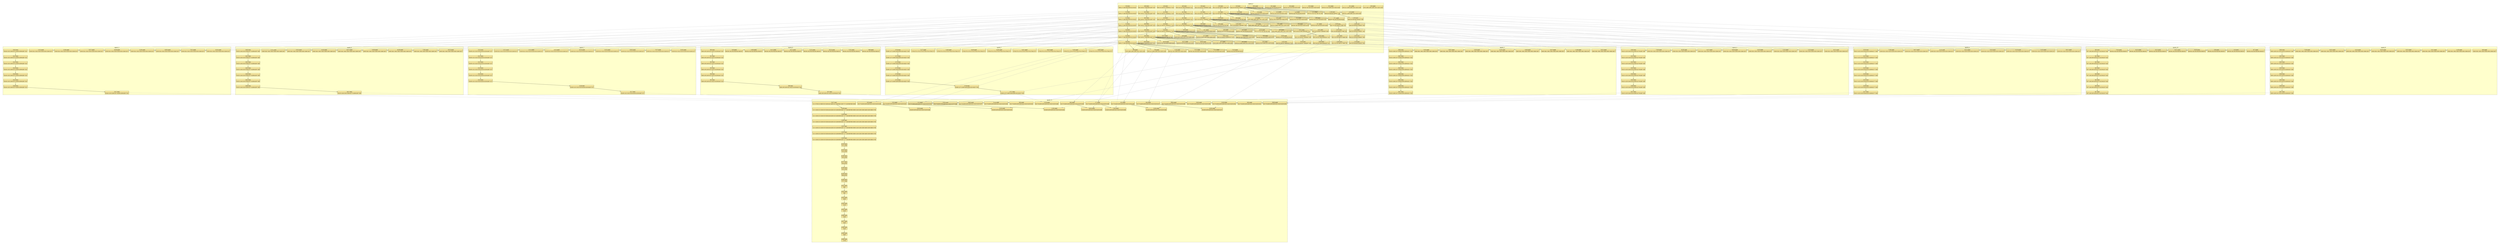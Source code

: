 digraph{node[shape=none margin=0 style=filled colorscheme=ylorrd9 fillcolor=2];compound=true;splines=line;subgraph clusterdummy0_0{style=invis;subgraph clusterdummy0_1{style=invis;subgraph clusterdummy0_2{style=invis;subgraph cluster0{style=dashed;colorscheme=ylorrd9;bgcolor=1;edge[arrowhead=empty];label=epoch_0;0[label=<<table border="0" cellborder="0" cellspacing="0"><tr><td>0:0 send</td></tr><hr/><tr><td> 1:0 1:18 1:19 1:20 1:21 1:22 1:23 </td></tr></table>>];1[label=<<table border="0" cellborder="0" cellspacing="0"><tr><td>0:1 send</td></tr><hr/><tr><td> 2:0 2:1 2:19 2:20 2:21 2:22 2:23 </td></tr></table>>];2[label=<<table border="0" cellborder="0" cellspacing="0"><tr><td>0:2 send</td></tr><hr/><tr><td> 3:0 3:1 3:2 3:20 3:21 3:22 3:23 </td></tr></table>>];3[label=<<table border="0" cellborder="0" cellspacing="0"><tr><td>0:3 send</td></tr><hr/><tr><td> 4:0 4:1 4:2 4:3 4:21 4:22 4:23 </td></tr></table>>];4[label=<<table border="0" cellborder="0" cellspacing="0"><tr><td>0:4 send</td></tr><hr/><tr><td> 5:0 5:1 5:2 5:3 5:4 5:22 5:23 </td></tr></table>>];5[label=<<table border="0" cellborder="0" cellspacing="0"><tr><td>0:5 send</td></tr><hr/><tr><td> 6:0 6:1 6:2 6:3 6:4 6:5 6:23 </td></tr></table>>];6[label=<<table border="0" cellborder="0" cellspacing="0"><tr><td>0:6 send</td></tr><hr/><tr><td> 7:0 7:1 7:2 7:3 7:4 7:5 7:6 </td></tr></table>>];41[label=<<table border="0" cellborder="0" cellspacing="0"><tr><td>1:0 recv</td></tr><hr/><tr><td> 0:0 2:3 3:4 4:5 5:6 6:7 7:8 </td></tr></table>>];43[label=<<table border="0" cellborder="0" cellspacing="0"><tr><td>1:2 send</td></tr><hr/><tr><td> 2:0 2:1 2:19 2:20 2:21 2:22 2:23 </td></tr></table>>];41->43;44[label=<<table border="0" cellborder="0" cellspacing="0"><tr><td>1:3 send</td></tr><hr/><tr><td> 3:0 3:1 3:2 3:20 3:21 3:22 3:23 </td></tr></table>>];41->44;45[label=<<table border="0" cellborder="0" cellspacing="0"><tr><td>1:4 send</td></tr><hr/><tr><td> 4:0 4:1 4:2 4:3 4:21 4:22 4:23 </td></tr></table>>];41->45;46[label=<<table border="0" cellborder="0" cellspacing="0"><tr><td>1:5 send</td></tr><hr/><tr><td> 5:0 5:1 5:2 5:3 5:4 5:22 5:23 </td></tr></table>>];41->46;47[label=<<table border="0" cellborder="0" cellspacing="0"><tr><td>1:6 send</td></tr><hr/><tr><td> 6:0 6:1 6:2 6:3 6:4 6:5 6:23 </td></tr></table>>];41->47;48[label=<<table border="0" cellborder="0" cellspacing="0"><tr><td>1:7 send</td></tr><hr/><tr><td> 7:0 7:1 7:2 7:3 7:4 7:5 7:6 </td></tr></table>>];41->48;59[label=<<table border="0" cellborder="0" cellspacing="0"><tr><td>1:18 recv</td></tr><hr/><tr><td> 0:0 2:3 3:4 4:5 5:6 6:7 7:8 </td></tr></table>>];41->59;60[label=<<table border="0" cellborder="0" cellspacing="0"><tr><td>1:19 recv</td></tr><hr/><tr><td> 0:0 2:3 3:4 4:5 5:6 6:7 7:8 </td></tr></table>>];59->60;61[label=<<table border="0" cellborder="0" cellspacing="0"><tr><td>1:20 recv</td></tr><hr/><tr><td> 0:0 2:3 3:4 4:5 5:6 6:7 7:8 </td></tr></table>>];60->61;62[label=<<table border="0" cellborder="0" cellspacing="0"><tr><td>1:21 recv</td></tr><hr/><tr><td> 0:0 2:3 3:4 4:5 5:6 6:7 7:8 </td></tr></table>>];61->62;63[label=<<table border="0" cellborder="0" cellspacing="0"><tr><td>1:22 recv</td></tr><hr/><tr><td> 0:0 2:3 3:4 4:5 5:6 6:7 7:8 </td></tr></table>>];62->63;64[label=<<table border="0" cellborder="0" cellspacing="0"><tr><td>1:23 recv</td></tr><hr/><tr><td> 0:0 2:3 3:4 4:5 5:6 6:7 7:8 </td></tr></table>>];63->64;66[label=<<table border="0" cellborder="0" cellspacing="0"><tr><td>2:0 recv</td></tr><hr/><tr><td> 0:1 1:2 3:5 4:6 5:7 6:8 7:9 </td></tr></table>>];67[label=<<table border="0" cellborder="0" cellspacing="0"><tr><td>2:1 recv</td></tr><hr/><tr><td> 0:1 1:2 3:5 4:6 5:7 6:8 7:9 </td></tr></table>>];66->67;69[label=<<table border="0" cellborder="0" cellspacing="0"><tr><td>2:3 send</td></tr><hr/><tr><td> 1:0 1:18 1:19 1:20 1:21 1:22 1:23 </td></tr></table>>];67->69;70[label=<<table border="0" cellborder="0" cellspacing="0"><tr><td>2:4 send</td></tr><hr/><tr><td> 3:0 3:1 3:2 3:20 3:21 3:22 3:23 </td></tr></table>>];67->70;71[label=<<table border="0" cellborder="0" cellspacing="0"><tr><td>2:5 send</td></tr><hr/><tr><td> 4:0 4:1 4:2 4:3 4:21 4:22 4:23 </td></tr></table>>];67->71;72[label=<<table border="0" cellborder="0" cellspacing="0"><tr><td>2:6 send</td></tr><hr/><tr><td> 5:0 5:1 5:2 5:3 5:4 5:22 5:23 </td></tr></table>>];67->72;73[label=<<table border="0" cellborder="0" cellspacing="0"><tr><td>2:7 send</td></tr><hr/><tr><td> 6:0 6:1 6:2 6:3 6:4 6:5 6:23 </td></tr></table>>];67->73;74[label=<<table border="0" cellborder="0" cellspacing="0"><tr><td>2:8 send</td></tr><hr/><tr><td> 7:0 7:1 7:2 7:3 7:4 7:5 7:6 </td></tr></table>>];67->74;85[label=<<table border="0" cellborder="0" cellspacing="0"><tr><td>2:19 recv</td></tr><hr/><tr><td> 0:1 1:2 3:5 4:6 5:7 6:8 7:9 </td></tr></table>>];67->85;86[label=<<table border="0" cellborder="0" cellspacing="0"><tr><td>2:20 recv</td></tr><hr/><tr><td> 0:1 1:2 3:5 4:6 5:7 6:8 7:9 </td></tr></table>>];85->86;87[label=<<table border="0" cellborder="0" cellspacing="0"><tr><td>2:21 recv</td></tr><hr/><tr><td> 0:1 1:2 3:5 4:6 5:7 6:8 7:9 </td></tr></table>>];86->87;88[label=<<table border="0" cellborder="0" cellspacing="0"><tr><td>2:22 recv</td></tr><hr/><tr><td> 0:1 1:2 3:5 4:6 5:7 6:8 7:9 </td></tr></table>>];87->88;89[label=<<table border="0" cellborder="0" cellspacing="0"><tr><td>2:23 recv</td></tr><hr/><tr><td> 0:1 1:2 3:5 4:6 5:7 6:8 7:9 </td></tr></table>>];88->89;91[label=<<table border="0" cellborder="0" cellspacing="0"><tr><td>3:0 recv</td></tr><hr/><tr><td> 0:2 1:3 2:4 4:7 5:8 6:9 7:10 </td></tr></table>>];92[label=<<table border="0" cellborder="0" cellspacing="0"><tr><td>3:1 recv</td></tr><hr/><tr><td> 0:2 1:3 2:4 4:7 5:8 6:9 7:10 </td></tr></table>>];91->92;93[label=<<table border="0" cellborder="0" cellspacing="0"><tr><td>3:2 recv</td></tr><hr/><tr><td> 0:2 1:3 2:4 4:7 5:8 6:9 7:10 </td></tr></table>>];92->93;95[label=<<table border="0" cellborder="0" cellspacing="0"><tr><td>3:4 send</td></tr><hr/><tr><td> 1:0 1:18 1:19 1:20 1:21 1:22 1:23 </td></tr></table>>];93->95;96[label=<<table border="0" cellborder="0" cellspacing="0"><tr><td>3:5 send</td></tr><hr/><tr><td> 2:0 2:1 2:19 2:20 2:21 2:22 2:23 </td></tr></table>>];93->96;97[label=<<table border="0" cellborder="0" cellspacing="0"><tr><td>3:6 send</td></tr><hr/><tr><td> 4:0 4:1 4:2 4:3 4:21 4:22 4:23 </td></tr></table>>];93->97;98[label=<<table border="0" cellborder="0" cellspacing="0"><tr><td>3:7 send</td></tr><hr/><tr><td> 5:0 5:1 5:2 5:3 5:4 5:22 5:23 </td></tr></table>>];93->98;99[label=<<table border="0" cellborder="0" cellspacing="0"><tr><td>3:8 send</td></tr><hr/><tr><td> 6:0 6:1 6:2 6:3 6:4 6:5 6:23 </td></tr></table>>];93->99;100[label=<<table border="0" cellborder="0" cellspacing="0"><tr><td>3:9 send</td></tr><hr/><tr><td> 7:0 7:1 7:2 7:3 7:4 7:5 7:6 </td></tr></table>>];93->100;111[label=<<table border="0" cellborder="0" cellspacing="0"><tr><td>3:20 recv</td></tr><hr/><tr><td> 0:2 1:3 2:4 4:7 5:8 6:9 7:10 </td></tr></table>>];93->111;112[label=<<table border="0" cellborder="0" cellspacing="0"><tr><td>3:21 recv</td></tr><hr/><tr><td> 0:2 1:3 2:4 4:7 5:8 6:9 7:10 </td></tr></table>>];111->112;113[label=<<table border="0" cellborder="0" cellspacing="0"><tr><td>3:22 recv</td></tr><hr/><tr><td> 0:2 1:3 2:4 4:7 5:8 6:9 7:10 </td></tr></table>>];112->113;114[label=<<table border="0" cellborder="0" cellspacing="0"><tr><td>3:23 recv</td></tr><hr/><tr><td> 0:2 1:3 2:4 4:7 5:8 6:9 7:10 </td></tr></table>>];113->114;116[label=<<table border="0" cellborder="0" cellspacing="0"><tr><td>4:0 recv</td></tr><hr/><tr><td> 0:3 1:4 2:5 3:6 5:9 6:10 7:11 </td></tr></table>>];117[label=<<table border="0" cellborder="0" cellspacing="0"><tr><td>4:1 recv</td></tr><hr/><tr><td> 0:3 1:4 2:5 3:6 5:9 6:10 7:11 </td></tr></table>>];116->117;118[label=<<table border="0" cellborder="0" cellspacing="0"><tr><td>4:2 recv</td></tr><hr/><tr><td> 0:3 1:4 2:5 3:6 5:9 6:10 7:11 </td></tr></table>>];117->118;119[label=<<table border="0" cellborder="0" cellspacing="0"><tr><td>4:3 recv</td></tr><hr/><tr><td> 0:3 1:4 2:5 3:6 5:9 6:10 7:11 </td></tr></table>>];118->119;121[label=<<table border="0" cellborder="0" cellspacing="0"><tr><td>4:5 send</td></tr><hr/><tr><td> 1:0 1:18 1:19 1:20 1:21 1:22 1:23 </td></tr></table>>];119->121;122[label=<<table border="0" cellborder="0" cellspacing="0"><tr><td>4:6 send</td></tr><hr/><tr><td> 2:0 2:1 2:19 2:20 2:21 2:22 2:23 </td></tr></table>>];119->122;123[label=<<table border="0" cellborder="0" cellspacing="0"><tr><td>4:7 send</td></tr><hr/><tr><td> 3:0 3:1 3:2 3:20 3:21 3:22 3:23 </td></tr></table>>];119->123;124[label=<<table border="0" cellborder="0" cellspacing="0"><tr><td>4:8 send</td></tr><hr/><tr><td> 5:0 5:1 5:2 5:3 5:4 5:22 5:23 </td></tr></table>>];119->124;125[label=<<table border="0" cellborder="0" cellspacing="0"><tr><td>4:9 send</td></tr><hr/><tr><td> 6:0 6:1 6:2 6:3 6:4 6:5 6:23 </td></tr></table>>];119->125;126[label=<<table border="0" cellborder="0" cellspacing="0"><tr><td>4:10 send</td></tr><hr/><tr><td> 7:0 7:1 7:2 7:3 7:4 7:5 7:6 </td></tr></table>>];119->126;137[label=<<table border="0" cellborder="0" cellspacing="0"><tr><td>4:21 recv</td></tr><hr/><tr><td> 0:3 1:4 2:5 3:6 5:9 6:10 7:11 </td></tr></table>>];119->137;138[label=<<table border="0" cellborder="0" cellspacing="0"><tr><td>4:22 recv</td></tr><hr/><tr><td> 0:3 1:4 2:5 3:6 5:9 6:10 7:11 </td></tr></table>>];137->138;139[label=<<table border="0" cellborder="0" cellspacing="0"><tr><td>4:23 recv</td></tr><hr/><tr><td> 0:3 1:4 2:5 3:6 5:9 6:10 7:11 </td></tr></table>>];138->139;141[label=<<table border="0" cellborder="0" cellspacing="0"><tr><td>5:0 recv</td></tr><hr/><tr><td> 0:4 1:5 2:6 3:7 4:8 6:11 7:12 </td></tr></table>>];142[label=<<table border="0" cellborder="0" cellspacing="0"><tr><td>5:1 recv</td></tr><hr/><tr><td> 0:4 1:5 2:6 3:7 4:8 6:11 7:12 </td></tr></table>>];141->142;143[label=<<table border="0" cellborder="0" cellspacing="0"><tr><td>5:2 recv</td></tr><hr/><tr><td> 0:4 1:5 2:6 3:7 4:8 6:11 7:12 </td></tr></table>>];142->143;144[label=<<table border="0" cellborder="0" cellspacing="0"><tr><td>5:3 recv</td></tr><hr/><tr><td> 0:4 1:5 2:6 3:7 4:8 6:11 7:12 </td></tr></table>>];143->144;145[label=<<table border="0" cellborder="0" cellspacing="0"><tr><td>5:4 recv</td></tr><hr/><tr><td> 0:4 1:5 2:6 3:7 4:8 6:11 7:12 </td></tr></table>>];144->145;147[label=<<table border="0" cellborder="0" cellspacing="0"><tr><td>5:6 send</td></tr><hr/><tr><td> 1:0 1:18 1:19 1:20 1:21 1:22 1:23 </td></tr></table>>];145->147;148[label=<<table border="0" cellborder="0" cellspacing="0"><tr><td>5:7 send</td></tr><hr/><tr><td> 2:0 2:1 2:19 2:20 2:21 2:22 2:23 </td></tr></table>>];145->148;149[label=<<table border="0" cellborder="0" cellspacing="0"><tr><td>5:8 send</td></tr><hr/><tr><td> 3:0 3:1 3:2 3:20 3:21 3:22 3:23 </td></tr></table>>];145->149;150[label=<<table border="0" cellborder="0" cellspacing="0"><tr><td>5:9 send</td></tr><hr/><tr><td> 4:0 4:1 4:2 4:3 4:21 4:22 4:23 </td></tr></table>>];145->150;151[label=<<table border="0" cellborder="0" cellspacing="0"><tr><td>5:10 send</td></tr><hr/><tr><td> 6:0 6:1 6:2 6:3 6:4 6:5 6:23 </td></tr></table>>];145->151;152[label=<<table border="0" cellborder="0" cellspacing="0"><tr><td>5:11 send</td></tr><hr/><tr><td> 7:0 7:1 7:2 7:3 7:4 7:5 7:6 </td></tr></table>>];145->152;163[label=<<table border="0" cellborder="0" cellspacing="0"><tr><td>5:22 recv</td></tr><hr/><tr><td> 0:4 1:5 2:6 3:7 4:8 6:11 7:12 </td></tr></table>>];145->163;164[label=<<table border="0" cellborder="0" cellspacing="0"><tr><td>5:23 recv</td></tr><hr/><tr><td> 0:4 1:5 2:6 3:7 4:8 6:11 7:12 </td></tr></table>>];163->164;166[label=<<table border="0" cellborder="0" cellspacing="0"><tr><td>6:0 recv</td></tr><hr/><tr><td> 0:5 1:6 2:7 3:8 4:9 5:10 7:13 </td></tr></table>>];167[label=<<table border="0" cellborder="0" cellspacing="0"><tr><td>6:1 recv</td></tr><hr/><tr><td> 0:5 1:6 2:7 3:8 4:9 5:10 7:13 </td></tr></table>>];166->167;168[label=<<table border="0" cellborder="0" cellspacing="0"><tr><td>6:2 recv</td></tr><hr/><tr><td> 0:5 1:6 2:7 3:8 4:9 5:10 7:13 </td></tr></table>>];167->168;169[label=<<table border="0" cellborder="0" cellspacing="0"><tr><td>6:3 recv</td></tr><hr/><tr><td> 0:5 1:6 2:7 3:8 4:9 5:10 7:13 </td></tr></table>>];168->169;170[label=<<table border="0" cellborder="0" cellspacing="0"><tr><td>6:4 recv</td></tr><hr/><tr><td> 0:5 1:6 2:7 3:8 4:9 5:10 7:13 </td></tr></table>>];169->170;171[label=<<table border="0" cellborder="0" cellspacing="0"><tr><td>6:5 recv</td></tr><hr/><tr><td> 0:5 1:6 2:7 3:8 4:9 5:10 7:13 </td></tr></table>>];170->171;173[label=<<table border="0" cellborder="0" cellspacing="0"><tr><td>6:7 send</td></tr><hr/><tr><td> 1:0 1:18 1:19 1:20 1:21 1:22 1:23 </td></tr></table>>];171->173;174[label=<<table border="0" cellborder="0" cellspacing="0"><tr><td>6:8 send</td></tr><hr/><tr><td> 2:0 2:1 2:19 2:20 2:21 2:22 2:23 </td></tr></table>>];171->174;175[label=<<table border="0" cellborder="0" cellspacing="0"><tr><td>6:9 send</td></tr><hr/><tr><td> 3:0 3:1 3:2 3:20 3:21 3:22 3:23 </td></tr></table>>];171->175;176[label=<<table border="0" cellborder="0" cellspacing="0"><tr><td>6:10 send</td></tr><hr/><tr><td> 4:0 4:1 4:2 4:3 4:21 4:22 4:23 </td></tr></table>>];171->176;177[label=<<table border="0" cellborder="0" cellspacing="0"><tr><td>6:11 send</td></tr><hr/><tr><td> 5:0 5:1 5:2 5:3 5:4 5:22 5:23 </td></tr></table>>];171->177;178[label=<<table border="0" cellborder="0" cellspacing="0"><tr><td>6:12 send</td></tr><hr/><tr><td> 7:0 7:1 7:2 7:3 7:4 7:5 7:6 </td></tr></table>>];171->178;189[label=<<table border="0" cellborder="0" cellspacing="0"><tr><td>6:23 recv</td></tr><hr/><tr><td> 0:5 1:6 2:7 3:8 4:9 5:10 7:13 </td></tr></table>>];171->189;191[label=<<table border="0" cellborder="0" cellspacing="0"><tr><td>7:0 recv</td></tr><hr/><tr><td> 0:6 1:7 2:8 3:9 4:10 5:11 6:12 </td></tr></table>>];192[label=<<table border="0" cellborder="0" cellspacing="0"><tr><td>7:1 recv</td></tr><hr/><tr><td> 0:6 1:7 2:8 3:9 4:10 5:11 6:12 </td></tr></table>>];191->192;193[label=<<table border="0" cellborder="0" cellspacing="0"><tr><td>7:2 recv</td></tr><hr/><tr><td> 0:6 1:7 2:8 3:9 4:10 5:11 6:12 </td></tr></table>>];192->193;194[label=<<table border="0" cellborder="0" cellspacing="0"><tr><td>7:3 recv</td></tr><hr/><tr><td> 0:6 1:7 2:8 3:9 4:10 5:11 6:12 </td></tr></table>>];193->194;195[label=<<table border="0" cellborder="0" cellspacing="0"><tr><td>7:4 recv</td></tr><hr/><tr><td> 0:6 1:7 2:8 3:9 4:10 5:11 6:12 </td></tr></table>>];194->195;196[label=<<table border="0" cellborder="0" cellspacing="0"><tr><td>7:5 recv</td></tr><hr/><tr><td> 0:6 1:7 2:8 3:9 4:10 5:11 6:12 </td></tr></table>>];195->196;197[label=<<table border="0" cellborder="0" cellspacing="0"><tr><td>7:6 recv</td></tr><hr/><tr><td> 0:6 1:7 2:8 3:9 4:10 5:11 6:12 </td></tr></table>>];196->197;199[label=<<table border="0" cellborder="0" cellspacing="0"><tr><td>7:8 send</td></tr><hr/><tr><td> 1:0 1:18 1:19 1:20 1:21 1:22 1:23 </td></tr></table>>];197->199;200[label=<<table border="0" cellborder="0" cellspacing="0"><tr><td>7:9 send</td></tr><hr/><tr><td> 2:0 2:1 2:19 2:20 2:21 2:22 2:23 </td></tr></table>>];197->200;201[label=<<table border="0" cellborder="0" cellspacing="0"><tr><td>7:10 send</td></tr><hr/><tr><td> 3:0 3:1 3:2 3:20 3:21 3:22 3:23 </td></tr></table>>];197->201;202[label=<<table border="0" cellborder="0" cellspacing="0"><tr><td>7:11 send</td></tr><hr/><tr><td> 4:0 4:1 4:2 4:3 4:21 4:22 4:23 </td></tr></table>>];197->202;203[label=<<table border="0" cellborder="0" cellspacing="0"><tr><td>7:12 send</td></tr><hr/><tr><td> 5:0 5:1 5:2 5:3 5:4 5:22 5:23 </td></tr></table>>];197->203;204[label=<<table border="0" cellborder="0" cellspacing="0"><tr><td>7:13 send</td></tr><hr/><tr><td> 6:0 6:1 6:2 6:3 6:4 6:5 6:23 </td></tr></table>>];197->204;}}}}subgraph clusterdummy1_0{style=invis;subgraph clusterdummy1_1{style=invis;subgraph clusterdummy1_2{style=invis;subgraph cluster1{style=dashed;colorscheme=ylorrd9;bgcolor=1;edge[arrowhead=empty];label=epoch_1;16[label=<<table border="0" cellborder="0" cellspacing="0"><tr><td>0:16 send</td></tr><hr/><tr><td> 17:0 17:1 17:2 17:3 17:4 17:5 17:6 17:7 </td></tr></table>>];58[label=<<table border="0" cellborder="0" cellspacing="0"><tr><td>1:17 send</td></tr><hr/><tr><td> 17:0 17:1 17:2 17:3 17:4 17:5 17:6 17:7 </td></tr></table>>];84[label=<<table border="0" cellborder="0" cellspacing="0"><tr><td>2:18 send</td></tr><hr/><tr><td> 17:0 17:1 17:2 17:3 17:4 17:5 17:6 17:7 </td></tr></table>>];110[label=<<table border="0" cellborder="0" cellspacing="0"><tr><td>3:19 send</td></tr><hr/><tr><td> 17:0 17:1 17:2 17:3 17:4 17:5 17:6 17:7 </td></tr></table>>];136[label=<<table border="0" cellborder="0" cellspacing="0"><tr><td>4:20 send</td></tr><hr/><tr><td> 17:0 17:1 17:2 17:3 17:4 17:5 17:6 17:7 </td></tr></table>>];162[label=<<table border="0" cellborder="0" cellspacing="0"><tr><td>5:21 send</td></tr><hr/><tr><td> 17:0 17:1 17:2 17:3 17:4 17:5 17:6 17:7 </td></tr></table>>];188[label=<<table border="0" cellborder="0" cellspacing="0"><tr><td>6:22 send</td></tr><hr/><tr><td> 17:0 17:1 17:2 17:3 17:4 17:5 17:6 17:7 </td></tr></table>>];214[label=<<table border="0" cellborder="0" cellspacing="0"><tr><td>7:23 send</td></tr><hr/><tr><td> 17:0 17:1 17:2 17:3 17:4 17:5 17:6 17:7 </td></tr></table>>];297[label=<<table border="0" cellborder="0" cellspacing="0"><tr><td>17:0 recv</td></tr><hr/><tr><td> 0:16 1:17 2:18 3:19 4:20 5:21 6:22 7:23 </td></tr></table>>];298[label=<<table border="0" cellborder="0" cellspacing="0"><tr><td>17:1 recv</td></tr><hr/><tr><td> 0:16 1:17 2:18 3:19 4:20 5:21 6:22 7:23 </td></tr></table>>];297->298;299[label=<<table border="0" cellborder="0" cellspacing="0"><tr><td>17:2 recv</td></tr><hr/><tr><td> 0:16 1:17 2:18 3:19 4:20 5:21 6:22 7:23 </td></tr></table>>];298->299;300[label=<<table border="0" cellborder="0" cellspacing="0"><tr><td>17:3 recv</td></tr><hr/><tr><td> 0:16 1:17 2:18 3:19 4:20 5:21 6:22 7:23 </td></tr></table>>];299->300;301[label=<<table border="0" cellborder="0" cellspacing="0"><tr><td>17:4 recv</td></tr><hr/><tr><td> 0:16 1:17 2:18 3:19 4:20 5:21 6:22 7:23 </td></tr></table>>];300->301;302[label=<<table border="0" cellborder="0" cellspacing="0"><tr><td>17:5 recv</td></tr><hr/><tr><td> 0:16 1:17 2:18 3:19 4:20 5:21 6:22 7:23 </td></tr></table>>];301->302;303[label=<<table border="0" cellborder="0" cellspacing="0"><tr><td>17:6 recv</td></tr><hr/><tr><td> 0:16 1:17 2:18 3:19 4:20 5:21 6:22 7:23 </td></tr></table>>];302->303;304[label=<<table border="0" cellborder="0" cellspacing="0"><tr><td>17:7 recv</td></tr><hr/><tr><td> 0:16 1:17 2:18 3:19 4:20 5:21 6:22 7:23 </td></tr></table>>];303->304;}}}}subgraph clusterdummy2_0{style=invis;subgraph clusterdummy2_1{style=invis;subgraph clusterdummy2_2{style=invis;subgraph cluster2{style=dashed;colorscheme=ylorrd9;bgcolor=1;edge[arrowhead=empty];label=epoch_2;15[label=<<table border="0" cellborder="0" cellspacing="0"><tr><td>0:15 send</td></tr><hr/><tr><td> 16:0 16:1 16:2 16:3 16:4 16:5 16:6 16:7 </td></tr></table>>];57[label=<<table border="0" cellborder="0" cellspacing="0"><tr><td>1:16 send</td></tr><hr/><tr><td> 16:0 16:1 16:2 16:3 16:4 16:5 16:6 16:7 </td></tr></table>>];83[label=<<table border="0" cellborder="0" cellspacing="0"><tr><td>2:17 send</td></tr><hr/><tr><td> 16:0 16:1 16:2 16:3 16:4 16:5 16:6 16:7 </td></tr></table>>];109[label=<<table border="0" cellborder="0" cellspacing="0"><tr><td>3:18 send</td></tr><hr/><tr><td> 16:0 16:1 16:2 16:3 16:4 16:5 16:6 16:7 </td></tr></table>>];135[label=<<table border="0" cellborder="0" cellspacing="0"><tr><td>4:19 send</td></tr><hr/><tr><td> 16:0 16:1 16:2 16:3 16:4 16:5 16:6 16:7 </td></tr></table>>];161[label=<<table border="0" cellborder="0" cellspacing="0"><tr><td>5:20 send</td></tr><hr/><tr><td> 16:0 16:1 16:2 16:3 16:4 16:5 16:6 16:7 </td></tr></table>>];187[label=<<table border="0" cellborder="0" cellspacing="0"><tr><td>6:21 send</td></tr><hr/><tr><td> 16:0 16:1 16:2 16:3 16:4 16:5 16:6 16:7 </td></tr></table>>];213[label=<<table border="0" cellborder="0" cellspacing="0"><tr><td>7:22 send</td></tr><hr/><tr><td> 16:0 16:1 16:2 16:3 16:4 16:5 16:6 16:7 </td></tr></table>>];288[label=<<table border="0" cellborder="0" cellspacing="0"><tr><td>16:0 recv</td></tr><hr/><tr><td> 0:15 1:16 2:17 3:18 4:19 5:20 6:21 7:22 </td></tr></table>>];289[label=<<table border="0" cellborder="0" cellspacing="0"><tr><td>16:1 recv</td></tr><hr/><tr><td> 0:15 1:16 2:17 3:18 4:19 5:20 6:21 7:22 </td></tr></table>>];288->289;290[label=<<table border="0" cellborder="0" cellspacing="0"><tr><td>16:2 recv</td></tr><hr/><tr><td> 0:15 1:16 2:17 3:18 4:19 5:20 6:21 7:22 </td></tr></table>>];289->290;291[label=<<table border="0" cellborder="0" cellspacing="0"><tr><td>16:3 recv</td></tr><hr/><tr><td> 0:15 1:16 2:17 3:18 4:19 5:20 6:21 7:22 </td></tr></table>>];290->291;292[label=<<table border="0" cellborder="0" cellspacing="0"><tr><td>16:4 recv</td></tr><hr/><tr><td> 0:15 1:16 2:17 3:18 4:19 5:20 6:21 7:22 </td></tr></table>>];291->292;293[label=<<table border="0" cellborder="0" cellspacing="0"><tr><td>16:5 recv</td></tr><hr/><tr><td> 0:15 1:16 2:17 3:18 4:19 5:20 6:21 7:22 </td></tr></table>>];292->293;294[label=<<table border="0" cellborder="0" cellspacing="0"><tr><td>16:6 recv</td></tr><hr/><tr><td> 0:15 1:16 2:17 3:18 4:19 5:20 6:21 7:22 </td></tr></table>>];293->294;295[label=<<table border="0" cellborder="0" cellspacing="0"><tr><td>16:7 recv</td></tr><hr/><tr><td> 0:15 1:16 2:17 3:18 4:19 5:20 6:21 7:22 </td></tr></table>>];294->295;}}}}subgraph clusterdummy3_0{style=invis;subgraph clusterdummy3_1{style=invis;subgraph clusterdummy3_2{style=invis;subgraph cluster3{style=dashed;colorscheme=ylorrd9;bgcolor=1;edge[arrowhead=empty];label=epoch_3;14[label=<<table border="0" cellborder="0" cellspacing="0"><tr><td>0:14 send</td></tr><hr/><tr><td> 15:0 15:1 15:2 15:3 15:4 15:5 15:6 15:7 </td></tr></table>>];56[label=<<table border="0" cellborder="0" cellspacing="0"><tr><td>1:15 send</td></tr><hr/><tr><td> 15:0 15:1 15:2 15:3 15:4 15:5 15:6 15:7 </td></tr></table>>];82[label=<<table border="0" cellborder="0" cellspacing="0"><tr><td>2:16 send</td></tr><hr/><tr><td> 15:0 15:1 15:2 15:3 15:4 15:5 15:6 15:7 </td></tr></table>>];108[label=<<table border="0" cellborder="0" cellspacing="0"><tr><td>3:17 send</td></tr><hr/><tr><td> 15:0 15:1 15:2 15:3 15:4 15:5 15:6 15:7 </td></tr></table>>];134[label=<<table border="0" cellborder="0" cellspacing="0"><tr><td>4:18 send</td></tr><hr/><tr><td> 15:0 15:1 15:2 15:3 15:4 15:5 15:6 15:7 </td></tr></table>>];160[label=<<table border="0" cellborder="0" cellspacing="0"><tr><td>5:19 send</td></tr><hr/><tr><td> 15:0 15:1 15:2 15:3 15:4 15:5 15:6 15:7 </td></tr></table>>];186[label=<<table border="0" cellborder="0" cellspacing="0"><tr><td>6:20 send</td></tr><hr/><tr><td> 15:0 15:1 15:2 15:3 15:4 15:5 15:6 15:7 </td></tr></table>>];212[label=<<table border="0" cellborder="0" cellspacing="0"><tr><td>7:21 send</td></tr><hr/><tr><td> 15:0 15:1 15:2 15:3 15:4 15:5 15:6 15:7 </td></tr></table>>];279[label=<<table border="0" cellborder="0" cellspacing="0"><tr><td>15:0 recv</td></tr><hr/><tr><td> 0:14 1:15 2:16 3:17 4:18 5:19 6:20 7:21 </td></tr></table>>];280[label=<<table border="0" cellborder="0" cellspacing="0"><tr><td>15:1 recv</td></tr><hr/><tr><td> 0:14 1:15 2:16 3:17 4:18 5:19 6:20 7:21 </td></tr></table>>];279->280;281[label=<<table border="0" cellborder="0" cellspacing="0"><tr><td>15:2 recv</td></tr><hr/><tr><td> 0:14 1:15 2:16 3:17 4:18 5:19 6:20 7:21 </td></tr></table>>];280->281;282[label=<<table border="0" cellborder="0" cellspacing="0"><tr><td>15:3 recv</td></tr><hr/><tr><td> 0:14 1:15 2:16 3:17 4:18 5:19 6:20 7:21 </td></tr></table>>];281->282;283[label=<<table border="0" cellborder="0" cellspacing="0"><tr><td>15:4 recv</td></tr><hr/><tr><td> 0:14 1:15 2:16 3:17 4:18 5:19 6:20 7:21 </td></tr></table>>];282->283;284[label=<<table border="0" cellborder="0" cellspacing="0"><tr><td>15:5 recv</td></tr><hr/><tr><td> 0:14 1:15 2:16 3:17 4:18 5:19 6:20 7:21 </td></tr></table>>];283->284;285[label=<<table border="0" cellborder="0" cellspacing="0"><tr><td>15:6 recv</td></tr><hr/><tr><td> 0:14 1:15 2:16 3:17 4:18 5:19 6:20 7:21 </td></tr></table>>];284->285;286[label=<<table border="0" cellborder="0" cellspacing="0"><tr><td>15:7 recv</td></tr><hr/><tr><td> 0:14 1:15 2:16 3:17 4:18 5:19 6:20 7:21 </td></tr></table>>];285->286;}}}}subgraph clusterdummy4_0{style=invis;subgraph clusterdummy4_1{style=invis;subgraph clusterdummy4_2{style=invis;subgraph cluster4{style=dashed;colorscheme=ylorrd9;bgcolor=1;edge[arrowhead=empty];label=epoch_4;13[label=<<table border="0" cellborder="0" cellspacing="0"><tr><td>0:13 send</td></tr><hr/><tr><td> 14:0 14:1 14:2 14:3 14:4 14:5 14:6 14:7 </td></tr></table>>];55[label=<<table border="0" cellborder="0" cellspacing="0"><tr><td>1:14 send</td></tr><hr/><tr><td> 14:0 14:1 14:2 14:3 14:4 14:5 14:6 14:7 </td></tr></table>>];81[label=<<table border="0" cellborder="0" cellspacing="0"><tr><td>2:15 send</td></tr><hr/><tr><td> 14:0 14:1 14:2 14:3 14:4 14:5 14:6 14:7 </td></tr></table>>];107[label=<<table border="0" cellborder="0" cellspacing="0"><tr><td>3:16 send</td></tr><hr/><tr><td> 14:0 14:1 14:2 14:3 14:4 14:5 14:6 14:7 </td></tr></table>>];133[label=<<table border="0" cellborder="0" cellspacing="0"><tr><td>4:17 send</td></tr><hr/><tr><td> 14:0 14:1 14:2 14:3 14:4 14:5 14:6 14:7 </td></tr></table>>];159[label=<<table border="0" cellborder="0" cellspacing="0"><tr><td>5:18 send</td></tr><hr/><tr><td> 14:0 14:1 14:2 14:3 14:4 14:5 14:6 14:7 </td></tr></table>>];185[label=<<table border="0" cellborder="0" cellspacing="0"><tr><td>6:19 send</td></tr><hr/><tr><td> 14:0 14:1 14:2 14:3 14:4 14:5 14:6 14:7 </td></tr></table>>];211[label=<<table border="0" cellborder="0" cellspacing="0"><tr><td>7:20 send</td></tr><hr/><tr><td> 14:0 14:1 14:2 14:3 14:4 14:5 14:6 14:7 </td></tr></table>>];270[label=<<table border="0" cellborder="0" cellspacing="0"><tr><td>14:0 recv</td></tr><hr/><tr><td> 0:13 1:14 2:15 3:16 4:17 5:18 6:19 7:20 </td></tr></table>>];271[label=<<table border="0" cellborder="0" cellspacing="0"><tr><td>14:1 recv</td></tr><hr/><tr><td> 0:13 1:14 2:15 3:16 4:17 5:18 6:19 7:20 </td></tr></table>>];270->271;272[label=<<table border="0" cellborder="0" cellspacing="0"><tr><td>14:2 recv</td></tr><hr/><tr><td> 0:13 1:14 2:15 3:16 4:17 5:18 6:19 7:20 </td></tr></table>>];271->272;273[label=<<table border="0" cellborder="0" cellspacing="0"><tr><td>14:3 recv</td></tr><hr/><tr><td> 0:13 1:14 2:15 3:16 4:17 5:18 6:19 7:20 </td></tr></table>>];272->273;274[label=<<table border="0" cellborder="0" cellspacing="0"><tr><td>14:4 recv</td></tr><hr/><tr><td> 0:13 1:14 2:15 3:16 4:17 5:18 6:19 7:20 </td></tr></table>>];273->274;275[label=<<table border="0" cellborder="0" cellspacing="0"><tr><td>14:5 recv</td></tr><hr/><tr><td> 0:13 1:14 2:15 3:16 4:17 5:18 6:19 7:20 </td></tr></table>>];274->275;276[label=<<table border="0" cellborder="0" cellspacing="0"><tr><td>14:6 recv</td></tr><hr/><tr><td> 0:13 1:14 2:15 3:16 4:17 5:18 6:19 7:20 </td></tr></table>>];275->276;277[label=<<table border="0" cellborder="0" cellspacing="0"><tr><td>14:7 recv</td></tr><hr/><tr><td> 0:13 1:14 2:15 3:16 4:17 5:18 6:19 7:20 </td></tr></table>>];276->277;}}}}subgraph clusterdummy5_0{style=invis;subgraph clusterdummy5_1{style=invis;subgraph clusterdummy5_2{style=invis;subgraph cluster5{style=dashed;colorscheme=ylorrd9;bgcolor=1;edge[arrowhead=empty];label=epoch_5;12[label=<<table border="0" cellborder="0" cellspacing="0"><tr><td>0:12 send</td></tr><hr/><tr><td> 13:0 13:1 13:2 13:3 13:4 13:5 13:6 13:7 </td></tr></table>>];54[label=<<table border="0" cellborder="0" cellspacing="0"><tr><td>1:13 send</td></tr><hr/><tr><td> 13:0 13:1 13:2 13:3 13:4 13:5 13:6 13:7 </td></tr></table>>];80[label=<<table border="0" cellborder="0" cellspacing="0"><tr><td>2:14 send</td></tr><hr/><tr><td> 13:0 13:1 13:2 13:3 13:4 13:5 13:6 13:7 </td></tr></table>>];106[label=<<table border="0" cellborder="0" cellspacing="0"><tr><td>3:15 send</td></tr><hr/><tr><td> 13:0 13:1 13:2 13:3 13:4 13:5 13:6 13:7 </td></tr></table>>];132[label=<<table border="0" cellborder="0" cellspacing="0"><tr><td>4:16 send</td></tr><hr/><tr><td> 13:0 13:1 13:2 13:3 13:4 13:5 13:6 13:7 </td></tr></table>>];158[label=<<table border="0" cellborder="0" cellspacing="0"><tr><td>5:17 send</td></tr><hr/><tr><td> 13:0 13:1 13:2 13:3 13:4 13:5 13:6 13:7 </td></tr></table>>];184[label=<<table border="0" cellborder="0" cellspacing="0"><tr><td>6:18 send</td></tr><hr/><tr><td> 13:0 13:1 13:2 13:3 13:4 13:5 13:6 13:7 </td></tr></table>>];210[label=<<table border="0" cellborder="0" cellspacing="0"><tr><td>7:19 send</td></tr><hr/><tr><td> 13:0 13:1 13:2 13:3 13:4 13:5 13:6 13:7 </td></tr></table>>];261[label=<<table border="0" cellborder="0" cellspacing="0"><tr><td>13:0 recv</td></tr><hr/><tr><td> 0:12 1:13 2:14 3:15 4:16 5:17 6:18 7:19 </td></tr></table>>];262[label=<<table border="0" cellborder="0" cellspacing="0"><tr><td>13:1 recv</td></tr><hr/><tr><td> 0:12 1:13 2:14 3:15 4:16 5:17 6:18 7:19 </td></tr></table>>];261->262;263[label=<<table border="0" cellborder="0" cellspacing="0"><tr><td>13:2 recv</td></tr><hr/><tr><td> 0:12 1:13 2:14 3:15 4:16 5:17 6:18 7:19 </td></tr></table>>];262->263;264[label=<<table border="0" cellborder="0" cellspacing="0"><tr><td>13:3 recv</td></tr><hr/><tr><td> 0:12 1:13 2:14 3:15 4:16 5:17 6:18 7:19 </td></tr></table>>];263->264;265[label=<<table border="0" cellborder="0" cellspacing="0"><tr><td>13:4 recv</td></tr><hr/><tr><td> 0:12 1:13 2:14 3:15 4:16 5:17 6:18 7:19 </td></tr></table>>];264->265;266[label=<<table border="0" cellborder="0" cellspacing="0"><tr><td>13:5 recv</td></tr><hr/><tr><td> 0:12 1:13 2:14 3:15 4:16 5:17 6:18 7:19 </td></tr></table>>];265->266;267[label=<<table border="0" cellborder="0" cellspacing="0"><tr><td>13:6 recv</td></tr><hr/><tr><td> 0:12 1:13 2:14 3:15 4:16 5:17 6:18 7:19 </td></tr></table>>];266->267;268[label=<<table border="0" cellborder="0" cellspacing="0"><tr><td>13:7 recv</td></tr><hr/><tr><td> 0:12 1:13 2:14 3:15 4:16 5:17 6:18 7:19 </td></tr></table>>];267->268;}}}}subgraph clusterdummy6_0{style=invis;subgraph clusterdummy6_1{style=invis;subgraph clusterdummy6_2{style=invis;subgraph cluster6{style=dashed;colorscheme=ylorrd9;bgcolor=1;edge[arrowhead=empty];label=epoch_6;11[label=<<table border="0" cellborder="0" cellspacing="0"><tr><td>0:11 send</td></tr><hr/><tr><td> 12:0 12:1 12:2 12:3 12:4 12:5 12:6 12:7 </td></tr></table>>];53[label=<<table border="0" cellborder="0" cellspacing="0"><tr><td>1:12 send</td></tr><hr/><tr><td> 12:0 12:1 12:2 12:3 12:4 12:5 12:6 12:7 </td></tr></table>>];79[label=<<table border="0" cellborder="0" cellspacing="0"><tr><td>2:13 send</td></tr><hr/><tr><td> 12:0 12:1 12:2 12:3 12:4 12:5 12:6 12:7 </td></tr></table>>];105[label=<<table border="0" cellborder="0" cellspacing="0"><tr><td>3:14 send</td></tr><hr/><tr><td> 12:0 12:1 12:2 12:3 12:4 12:5 12:6 12:7 </td></tr></table>>];131[label=<<table border="0" cellborder="0" cellspacing="0"><tr><td>4:15 send</td></tr><hr/><tr><td> 12:0 12:1 12:2 12:3 12:4 12:5 12:6 12:7 </td></tr></table>>];157[label=<<table border="0" cellborder="0" cellspacing="0"><tr><td>5:16 send</td></tr><hr/><tr><td> 12:0 12:1 12:2 12:3 12:4 12:5 12:6 12:7 </td></tr></table>>];183[label=<<table border="0" cellborder="0" cellspacing="0"><tr><td>6:17 send</td></tr><hr/><tr><td> 12:0 12:1 12:2 12:3 12:4 12:5 12:6 12:7 </td></tr></table>>];209[label=<<table border="0" cellborder="0" cellspacing="0"><tr><td>7:18 send</td></tr><hr/><tr><td> 12:0 12:1 12:2 12:3 12:4 12:5 12:6 12:7 </td></tr></table>>];252[label=<<table border="0" cellborder="0" cellspacing="0"><tr><td>12:0 recv</td></tr><hr/><tr><td> 0:11 1:12 2:13 3:14 4:15 5:16 6:17 7:18 </td></tr></table>>];253[label=<<table border="0" cellborder="0" cellspacing="0"><tr><td>12:1 recv</td></tr><hr/><tr><td> 0:11 1:12 2:13 3:14 4:15 5:16 6:17 7:18 </td></tr></table>>];252->253;254[label=<<table border="0" cellborder="0" cellspacing="0"><tr><td>12:2 recv</td></tr><hr/><tr><td> 0:11 1:12 2:13 3:14 4:15 5:16 6:17 7:18 </td></tr></table>>];253->254;255[label=<<table border="0" cellborder="0" cellspacing="0"><tr><td>12:3 recv</td></tr><hr/><tr><td> 0:11 1:12 2:13 3:14 4:15 5:16 6:17 7:18 </td></tr></table>>];254->255;256[label=<<table border="0" cellborder="0" cellspacing="0"><tr><td>12:4 recv</td></tr><hr/><tr><td> 0:11 1:12 2:13 3:14 4:15 5:16 6:17 7:18 </td></tr></table>>];255->256;257[label=<<table border="0" cellborder="0" cellspacing="0"><tr><td>12:5 recv</td></tr><hr/><tr><td> 0:11 1:12 2:13 3:14 4:15 5:16 6:17 7:18 </td></tr></table>>];256->257;258[label=<<table border="0" cellborder="0" cellspacing="0"><tr><td>12:6 recv</td></tr><hr/><tr><td> 0:11 1:12 2:13 3:14 4:15 5:16 6:17 7:18 </td></tr></table>>];257->258;259[label=<<table border="0" cellborder="0" cellspacing="0"><tr><td>12:7 recv</td></tr><hr/><tr><td> 0:11 1:12 2:13 3:14 4:15 5:16 6:17 7:18 </td></tr></table>>];258->259;}}}}subgraph clusterdummy7_0{style=invis;subgraph clusterdummy7_1{style=invis;subgraph clusterdummy7_2{style=invis;subgraph cluster7{style=dashed;colorscheme=ylorrd9;bgcolor=1;edge[arrowhead=empty];label=epoch_7;10[label=<<table border="0" cellborder="0" cellspacing="0"><tr><td>0:10 send</td></tr><hr/><tr><td> 11:0 11:1 11:2 11:3 11:4 11:5 11:6 11:7 </td></tr></table>>];52[label=<<table border="0" cellborder="0" cellspacing="0"><tr><td>1:11 send</td></tr><hr/><tr><td> 11:0 11:1 11:2 11:3 11:4 11:5 11:6 11:7 </td></tr></table>>];78[label=<<table border="0" cellborder="0" cellspacing="0"><tr><td>2:12 send</td></tr><hr/><tr><td> 11:0 11:1 11:2 11:3 11:4 11:5 11:6 11:7 </td></tr></table>>];104[label=<<table border="0" cellborder="0" cellspacing="0"><tr><td>3:13 send</td></tr><hr/><tr><td> 11:0 11:1 11:2 11:3 11:4 11:5 11:6 11:7 </td></tr></table>>];130[label=<<table border="0" cellborder="0" cellspacing="0"><tr><td>4:14 send</td></tr><hr/><tr><td> 11:0 11:1 11:2 11:3 11:4 11:5 11:6 11:7 </td></tr></table>>];156[label=<<table border="0" cellborder="0" cellspacing="0"><tr><td>5:15 send</td></tr><hr/><tr><td> 11:0 11:1 11:2 11:3 11:4 11:5 11:6 11:7 </td></tr></table>>];182[label=<<table border="0" cellborder="0" cellspacing="0"><tr><td>6:16 send</td></tr><hr/><tr><td> 11:0 11:1 11:2 11:3 11:4 11:5 11:6 11:7 </td></tr></table>>];208[label=<<table border="0" cellborder="0" cellspacing="0"><tr><td>7:17 send</td></tr><hr/><tr><td> 11:0 11:1 11:2 11:3 11:4 11:5 11:6 11:7 </td></tr></table>>];243[label=<<table border="0" cellborder="0" cellspacing="0"><tr><td>11:0 recv</td></tr><hr/><tr><td> 0:10 1:11 2:12 3:13 4:14 5:15 6:16 7:17 </td></tr></table>>];244[label=<<table border="0" cellborder="0" cellspacing="0"><tr><td>11:1 recv</td></tr><hr/><tr><td> 0:10 1:11 2:12 3:13 4:14 5:15 6:16 7:17 </td></tr></table>>];243->244;245[label=<<table border="0" cellborder="0" cellspacing="0"><tr><td>11:2 recv</td></tr><hr/><tr><td> 0:10 1:11 2:12 3:13 4:14 5:15 6:16 7:17 </td></tr></table>>];244->245;246[label=<<table border="0" cellborder="0" cellspacing="0"><tr><td>11:3 recv</td></tr><hr/><tr><td> 0:10 1:11 2:12 3:13 4:14 5:15 6:16 7:17 </td></tr></table>>];245->246;247[label=<<table border="0" cellborder="0" cellspacing="0"><tr><td>11:4 recv</td></tr><hr/><tr><td> 0:10 1:11 2:12 3:13 4:14 5:15 6:16 7:17 </td></tr></table>>];246->247;248[label=<<table border="0" cellborder="0" cellspacing="0"><tr><td>11:5 recv</td></tr><hr/><tr><td> 0:10 1:11 2:12 3:13 4:14 5:15 6:16 7:17 </td></tr></table>>];247->248;249[label=<<table border="0" cellborder="0" cellspacing="0"><tr><td>11:6 recv</td></tr><hr/><tr><td> 0:10 1:11 2:12 3:13 4:14 5:15 6:16 7:17 </td></tr></table>>];248->249;250[label=<<table border="0" cellborder="0" cellspacing="0"><tr><td>11:7 recv</td></tr><hr/><tr><td> 0:10 1:11 2:12 3:13 4:14 5:15 6:16 7:17 </td></tr></table>>];249->250;}}}}subgraph clusterdummy8_0{style=invis;subgraph clusterdummy8_1{style=invis;subgraph clusterdummy8_2{style=invis;subgraph cluster8{style=dashed;colorscheme=ylorrd9;bgcolor=1;edge[arrowhead=empty];label=epoch_8;9[label=<<table border="0" cellborder="0" cellspacing="0"><tr><td>0:9 send</td></tr><hr/><tr><td> 10:0 10:1 10:2 10:3 10:4 10:5 10:6 10:7 </td></tr></table>>];51[label=<<table border="0" cellborder="0" cellspacing="0"><tr><td>1:10 send</td></tr><hr/><tr><td> 10:0 10:1 10:2 10:3 10:4 10:5 10:6 10:7 </td></tr></table>>];77[label=<<table border="0" cellborder="0" cellspacing="0"><tr><td>2:11 send</td></tr><hr/><tr><td> 10:0 10:1 10:2 10:3 10:4 10:5 10:6 10:7 </td></tr></table>>];103[label=<<table border="0" cellborder="0" cellspacing="0"><tr><td>3:12 send</td></tr><hr/><tr><td> 10:0 10:1 10:2 10:3 10:4 10:5 10:6 10:7 </td></tr></table>>];129[label=<<table border="0" cellborder="0" cellspacing="0"><tr><td>4:13 send</td></tr><hr/><tr><td> 10:0 10:1 10:2 10:3 10:4 10:5 10:6 10:7 </td></tr></table>>];155[label=<<table border="0" cellborder="0" cellspacing="0"><tr><td>5:14 send</td></tr><hr/><tr><td> 10:0 10:1 10:2 10:3 10:4 10:5 10:6 10:7 </td></tr></table>>];181[label=<<table border="0" cellborder="0" cellspacing="0"><tr><td>6:15 send</td></tr><hr/><tr><td> 10:0 10:1 10:2 10:3 10:4 10:5 10:6 10:7 </td></tr></table>>];207[label=<<table border="0" cellborder="0" cellspacing="0"><tr><td>7:16 send</td></tr><hr/><tr><td> 10:0 10:1 10:2 10:3 10:4 10:5 10:6 10:7 </td></tr></table>>];234[label=<<table border="0" cellborder="0" cellspacing="0"><tr><td>10:0 recv</td></tr><hr/><tr><td> 0:9 1:10 2:11 3:12 4:13 5:14 6:15 7:16 </td></tr></table>>];235[label=<<table border="0" cellborder="0" cellspacing="0"><tr><td>10:1 recv</td></tr><hr/><tr><td> 0:9 1:10 2:11 3:12 4:13 5:14 6:15 7:16 </td></tr></table>>];234->235;236[label=<<table border="0" cellborder="0" cellspacing="0"><tr><td>10:2 recv</td></tr><hr/><tr><td> 0:9 1:10 2:11 3:12 4:13 5:14 6:15 7:16 </td></tr></table>>];235->236;237[label=<<table border="0" cellborder="0" cellspacing="0"><tr><td>10:3 recv</td></tr><hr/><tr><td> 0:9 1:10 2:11 3:12 4:13 5:14 6:15 7:16 </td></tr></table>>];236->237;238[label=<<table border="0" cellborder="0" cellspacing="0"><tr><td>10:4 recv</td></tr><hr/><tr><td> 0:9 1:10 2:11 3:12 4:13 5:14 6:15 7:16 </td></tr></table>>];237->238;239[label=<<table border="0" cellborder="0" cellspacing="0"><tr><td>10:5 recv</td></tr><hr/><tr><td> 0:9 1:10 2:11 3:12 4:13 5:14 6:15 7:16 </td></tr></table>>];238->239;240[label=<<table border="0" cellborder="0" cellspacing="0"><tr><td>10:6 recv</td></tr><hr/><tr><td> 0:9 1:10 2:11 3:12 4:13 5:14 6:15 7:16 </td></tr></table>>];239->240;241[label=<<table border="0" cellborder="0" cellspacing="0"><tr><td>10:7 recv</td></tr><hr/><tr><td> 0:9 1:10 2:11 3:12 4:13 5:14 6:15 7:16 </td></tr></table>>];240->241;}}}}subgraph clusterdummy9_0{style=invis;subgraph clusterdummy9_1{style=invis;subgraph clusterdummy9_2{style=invis;subgraph cluster9{style=dashed;colorscheme=ylorrd9;bgcolor=1;edge[arrowhead=empty];label=epoch_9;8[label=<<table border="0" cellborder="0" cellspacing="0"><tr><td>0:8 send</td></tr><hr/><tr><td> 9:0 9:1 9:2 9:3 9:4 9:5 9:6 9:7 </td></tr></table>>];50[label=<<table border="0" cellborder="0" cellspacing="0"><tr><td>1:9 send</td></tr><hr/><tr><td> 9:0 9:1 9:2 9:3 9:4 9:5 9:6 9:7 </td></tr></table>>];76[label=<<table border="0" cellborder="0" cellspacing="0"><tr><td>2:10 send</td></tr><hr/><tr><td> 9:0 9:1 9:2 9:3 9:4 9:5 9:6 9:7 </td></tr></table>>];102[label=<<table border="0" cellborder="0" cellspacing="0"><tr><td>3:11 send</td></tr><hr/><tr><td> 9:0 9:1 9:2 9:3 9:4 9:5 9:6 9:7 </td></tr></table>>];128[label=<<table border="0" cellborder="0" cellspacing="0"><tr><td>4:12 send</td></tr><hr/><tr><td> 9:0 9:1 9:2 9:3 9:4 9:5 9:6 9:7 </td></tr></table>>];154[label=<<table border="0" cellborder="0" cellspacing="0"><tr><td>5:13 send</td></tr><hr/><tr><td> 9:0 9:1 9:2 9:3 9:4 9:5 9:6 9:7 </td></tr></table>>];180[label=<<table border="0" cellborder="0" cellspacing="0"><tr><td>6:14 send</td></tr><hr/><tr><td> 9:0 9:1 9:2 9:3 9:4 9:5 9:6 9:7 </td></tr></table>>];206[label=<<table border="0" cellborder="0" cellspacing="0"><tr><td>7:15 send</td></tr><hr/><tr><td> 9:0 9:1 9:2 9:3 9:4 9:5 9:6 9:7 </td></tr></table>>];225[label=<<table border="0" cellborder="0" cellspacing="0"><tr><td>9:0 recv</td></tr><hr/><tr><td> 0:8 1:9 2:10 3:11 4:12 5:13 6:14 7:15 </td></tr></table>>];226[label=<<table border="0" cellborder="0" cellspacing="0"><tr><td>9:1 recv</td></tr><hr/><tr><td> 0:8 1:9 2:10 3:11 4:12 5:13 6:14 7:15 </td></tr></table>>];225->226;227[label=<<table border="0" cellborder="0" cellspacing="0"><tr><td>9:2 recv</td></tr><hr/><tr><td> 0:8 1:9 2:10 3:11 4:12 5:13 6:14 7:15 </td></tr></table>>];226->227;228[label=<<table border="0" cellborder="0" cellspacing="0"><tr><td>9:3 recv</td></tr><hr/><tr><td> 0:8 1:9 2:10 3:11 4:12 5:13 6:14 7:15 </td></tr></table>>];227->228;229[label=<<table border="0" cellborder="0" cellspacing="0"><tr><td>9:4 recv</td></tr><hr/><tr><td> 0:8 1:9 2:10 3:11 4:12 5:13 6:14 7:15 </td></tr></table>>];228->229;230[label=<<table border="0" cellborder="0" cellspacing="0"><tr><td>9:5 recv</td></tr><hr/><tr><td> 0:8 1:9 2:10 3:11 4:12 5:13 6:14 7:15 </td></tr></table>>];229->230;231[label=<<table border="0" cellborder="0" cellspacing="0"><tr><td>9:6 recv</td></tr><hr/><tr><td> 0:8 1:9 2:10 3:11 4:12 5:13 6:14 7:15 </td></tr></table>>];230->231;232[label=<<table border="0" cellborder="0" cellspacing="0"><tr><td>9:7 recv</td></tr><hr/><tr><td> 0:8 1:9 2:10 3:11 4:12 5:13 6:14 7:15 </td></tr></table>>];231->232;}}}}subgraph clusterdummy10_0{style=invis;subgraph clusterdummy10_1{style=invis;subgraph clusterdummy10_2{style=invis;subgraph cluster10{style=dashed;colorscheme=ylorrd9;bgcolor=1;edge[arrowhead=empty];label=epoch_10;7[label=<<table border="0" cellborder="0" cellspacing="0"><tr><td>0:7 send</td></tr><hr/><tr><td> 8:0 8:1 8:2 8:3 8:4 8:5 8:6 8:7 </td></tr></table>>];49[label=<<table border="0" cellborder="0" cellspacing="0"><tr><td>1:8 send</td></tr><hr/><tr><td> 8:0 8:1 8:2 8:3 8:4 8:5 8:6 8:7 </td></tr></table>>];75[label=<<table border="0" cellborder="0" cellspacing="0"><tr><td>2:9 send</td></tr><hr/><tr><td> 8:0 8:1 8:2 8:3 8:4 8:5 8:6 8:7 </td></tr></table>>];101[label=<<table border="0" cellborder="0" cellspacing="0"><tr><td>3:10 send</td></tr><hr/><tr><td> 8:0 8:1 8:2 8:3 8:4 8:5 8:6 8:7 </td></tr></table>>];127[label=<<table border="0" cellborder="0" cellspacing="0"><tr><td>4:11 send</td></tr><hr/><tr><td> 8:0 8:1 8:2 8:3 8:4 8:5 8:6 8:7 </td></tr></table>>];153[label=<<table border="0" cellborder="0" cellspacing="0"><tr><td>5:12 send</td></tr><hr/><tr><td> 8:0 8:1 8:2 8:3 8:4 8:5 8:6 8:7 </td></tr></table>>];179[label=<<table border="0" cellborder="0" cellspacing="0"><tr><td>6:13 send</td></tr><hr/><tr><td> 8:0 8:1 8:2 8:3 8:4 8:5 8:6 8:7 </td></tr></table>>];205[label=<<table border="0" cellborder="0" cellspacing="0"><tr><td>7:14 send</td></tr><hr/><tr><td> 8:0 8:1 8:2 8:3 8:4 8:5 8:6 8:7 </td></tr></table>>];216[label=<<table border="0" cellborder="0" cellspacing="0"><tr><td>8:0 recv</td></tr><hr/><tr><td> 0:7 1:8 2:9 3:10 4:11 5:12 6:13 7:14 </td></tr></table>>];217[label=<<table border="0" cellborder="0" cellspacing="0"><tr><td>8:1 recv</td></tr><hr/><tr><td> 0:7 1:8 2:9 3:10 4:11 5:12 6:13 7:14 </td></tr></table>>];216->217;218[label=<<table border="0" cellborder="0" cellspacing="0"><tr><td>8:2 recv</td></tr><hr/><tr><td> 0:7 1:8 2:9 3:10 4:11 5:12 6:13 7:14 </td></tr></table>>];217->218;219[label=<<table border="0" cellborder="0" cellspacing="0"><tr><td>8:3 recv</td></tr><hr/><tr><td> 0:7 1:8 2:9 3:10 4:11 5:12 6:13 7:14 </td></tr></table>>];218->219;220[label=<<table border="0" cellborder="0" cellspacing="0"><tr><td>8:4 recv</td></tr><hr/><tr><td> 0:7 1:8 2:9 3:10 4:11 5:12 6:13 7:14 </td></tr></table>>];219->220;221[label=<<table border="0" cellborder="0" cellspacing="0"><tr><td>8:5 recv</td></tr><hr/><tr><td> 0:7 1:8 2:9 3:10 4:11 5:12 6:13 7:14 </td></tr></table>>];220->221;222[label=<<table border="0" cellborder="0" cellspacing="0"><tr><td>8:6 recv</td></tr><hr/><tr><td> 0:7 1:8 2:9 3:10 4:11 5:12 6:13 7:14 </td></tr></table>>];221->222;223[label=<<table border="0" cellborder="0" cellspacing="0"><tr><td>8:7 recv</td></tr><hr/><tr><td> 0:7 1:8 2:9 3:10 4:11 5:12 6:13 7:14 </td></tr></table>>];222->223;}}}}subgraph clusterdummy11_0{style=invis;subgraph clusterdummy11_1{style=invis;subgraph clusterdummy11_2{style=invis;subgraph cluster11{style=dashed;colorscheme=ylorrd9;bgcolor=1;edge[arrowhead=empty];label=epoch_11;17[label=<<table border="0" cellborder="0" cellspacing="0"><tr><td>0:17 recv</td></tr><hr/><tr><td> 1:1 17:8 2:2 16:8 3:3 15:8 4:4 14:8 5:5 13:8 6:6 12:8 7:7 11:8 8:8 9:8 10:8 </td></tr></table>>];18[label=<<table border="0" cellborder="0" cellspacing="0"><tr><td>0:18 recv</td></tr><hr/><tr><td> 1:1 1:24 2:2 2:24 3:3 3:24 4:4 4:24 5:5 5:24 6:6 6:24 7:7 7:24 8:8 9:8 10:8 11:8 12:8 13:8 14:8 15:8 16:8 17:8 </td></tr></table>>];17->18;19[label=<<table border="0" cellborder="0" cellspacing="0"><tr><td>0:19 recv</td></tr><hr/><tr><td> 1:1 1:24 2:2 2:24 3:3 3:24 4:4 4:24 5:5 5:24 6:6 6:24 7:7 7:24 8:8 9:8 10:8 11:8 12:8 13:8 14:8 15:8 16:8 17:8 </td></tr></table>>];18->19;20[label=<<table border="0" cellborder="0" cellspacing="0"><tr><td>0:20 recv</td></tr><hr/><tr><td> 1:1 1:24 2:2 2:24 3:3 3:24 4:4 4:24 5:5 5:24 6:6 6:24 7:7 7:24 8:8 9:8 10:8 11:8 12:8 13:8 14:8 15:8 16:8 17:8 </td></tr></table>>];19->20;21[label=<<table border="0" cellborder="0" cellspacing="0"><tr><td>0:21 recv</td></tr><hr/><tr><td> 1:1 1:24 2:2 2:24 3:3 3:24 4:4 4:24 5:5 5:24 6:6 6:24 7:7 7:24 8:8 9:8 10:8 11:8 12:8 13:8 14:8 15:8 16:8 17:8 </td></tr></table>>];20->21;22[label=<<table border="0" cellborder="0" cellspacing="0"><tr><td>0:22 recv</td></tr><hr/><tr><td> 1:1 1:24 2:2 2:24 3:3 3:24 4:4 4:24 5:5 5:24 6:6 6:24 7:7 7:24 8:8 9:8 10:8 11:8 12:8 13:8 14:8 15:8 16:8 17:8 </td></tr></table>>];21->22;23[label=<<table border="0" cellborder="0" cellspacing="0"><tr><td>0:23 recv</td></tr><hr/><tr><td> 1:1 1:24 2:2 2:24 3:3 3:24 4:4 4:24 5:5 5:24 6:6 6:24 7:7 7:24 8:8 9:8 10:8 11:8 12:8 13:8 14:8 15:8 16:8 17:8 </td></tr></table>>];22->23;24[label=<<table border="0" cellborder="0" cellspacing="0"><tr><td>0:24 recv</td></tr><hr/><tr><td> 1:1 1:24 </td></tr></table>>];23->24;25[label=<<table border="0" cellborder="0" cellspacing="0"><tr><td>0:25 recv</td></tr><hr/><tr><td> 2:2 2:24 </td></tr></table>>];24->25;26[label=<<table border="0" cellborder="0" cellspacing="0"><tr><td>0:26 recv</td></tr><hr/><tr><td> 3:3 3:24 </td></tr></table>>];25->26;27[label=<<table border="0" cellborder="0" cellspacing="0"><tr><td>0:27 recv</td></tr><hr/><tr><td> 4:4 4:24 </td></tr></table>>];26->27;28[label=<<table border="0" cellborder="0" cellspacing="0"><tr><td>0:28 recv</td></tr><hr/><tr><td> 5:5 5:24 </td></tr></table>>];27->28;29[label=<<table border="0" cellborder="0" cellspacing="0"><tr><td>0:29 recv</td></tr><hr/><tr><td> 6:6 6:24 </td></tr></table>>];28->29;30[label=<<table border="0" cellborder="0" cellspacing="0"><tr><td>0:30 recv</td></tr><hr/><tr><td> 7:7 7:24 </td></tr></table>>];29->30;31[label=<<table border="0" cellborder="0" cellspacing="0"><tr><td>0:31 recv</td></tr><hr/><tr><td> 8:8 </td></tr></table>>];30->31;32[label=<<table border="0" cellborder="0" cellspacing="0"><tr><td>0:32 recv</td></tr><hr/><tr><td> 9:8 </td></tr></table>>];31->32;33[label=<<table border="0" cellborder="0" cellspacing="0"><tr><td>0:33 recv</td></tr><hr/><tr><td> 10:8 </td></tr></table>>];32->33;34[label=<<table border="0" cellborder="0" cellspacing="0"><tr><td>0:34 recv</td></tr><hr/><tr><td> 11:8 </td></tr></table>>];33->34;35[label=<<table border="0" cellborder="0" cellspacing="0"><tr><td>0:35 recv</td></tr><hr/><tr><td> 12:8 </td></tr></table>>];34->35;36[label=<<table border="0" cellborder="0" cellspacing="0"><tr><td>0:36 recv</td></tr><hr/><tr><td> 13:8 </td></tr></table>>];35->36;37[label=<<table border="0" cellborder="0" cellspacing="0"><tr><td>0:37 recv</td></tr><hr/><tr><td> 14:8 </td></tr></table>>];36->37;38[label=<<table border="0" cellborder="0" cellspacing="0"><tr><td>0:38 recv</td></tr><hr/><tr><td> 15:8 </td></tr></table>>];37->38;39[label=<<table border="0" cellborder="0" cellspacing="0"><tr><td>0:39 recv</td></tr><hr/><tr><td> 16:8 </td></tr></table>>];38->39;40[label=<<table border="0" cellborder="0" cellspacing="0"><tr><td>0:40 recv</td></tr><hr/><tr><td> 17:8 </td></tr></table>>];39->40;42[label=<<table border="0" cellborder="0" cellspacing="0"><tr><td>1:1 send</td></tr><hr/><tr><td> 0:17 0:18 0:19 0:20 0:21 0:22 0:23 0:24 </td></tr></table>>];65[label=<<table border="0" cellborder="0" cellspacing="0"><tr><td>1:24 send</td></tr><hr/><tr><td> 0:18 0:19 0:20 0:21 0:22 0:23 0:24 </td></tr></table>>];42->65;68[label=<<table border="0" cellborder="0" cellspacing="0"><tr><td>2:2 send</td></tr><hr/><tr><td> 0:17 0:18 0:19 0:20 0:21 0:22 0:23 0:25 </td></tr></table>>];90[label=<<table border="0" cellborder="0" cellspacing="0"><tr><td>2:24 send</td></tr><hr/><tr><td> 0:18 0:19 0:20 0:21 0:22 0:23 0:25 </td></tr></table>>];68->90;94[label=<<table border="0" cellborder="0" cellspacing="0"><tr><td>3:3 send</td></tr><hr/><tr><td> 0:17 0:18 0:19 0:20 0:21 0:22 0:23 0:26 </td></tr></table>>];115[label=<<table border="0" cellborder="0" cellspacing="0"><tr><td>3:24 send</td></tr><hr/><tr><td> 0:18 0:19 0:20 0:21 0:22 0:23 0:26 </td></tr></table>>];94->115;120[label=<<table border="0" cellborder="0" cellspacing="0"><tr><td>4:4 send</td></tr><hr/><tr><td> 0:17 0:18 0:19 0:20 0:21 0:22 0:23 0:27 </td></tr></table>>];140[label=<<table border="0" cellborder="0" cellspacing="0"><tr><td>4:24 send</td></tr><hr/><tr><td> 0:18 0:19 0:20 0:21 0:22 0:23 0:27 </td></tr></table>>];120->140;146[label=<<table border="0" cellborder="0" cellspacing="0"><tr><td>5:5 send</td></tr><hr/><tr><td> 0:17 0:18 0:19 0:20 0:21 0:22 0:23 0:28 </td></tr></table>>];165[label=<<table border="0" cellborder="0" cellspacing="0"><tr><td>5:24 send</td></tr><hr/><tr><td> 0:18 0:19 0:20 0:21 0:22 0:23 0:28 </td></tr></table>>];146->165;172[label=<<table border="0" cellborder="0" cellspacing="0"><tr><td>6:6 send</td></tr><hr/><tr><td> 0:17 0:18 0:19 0:20 0:21 0:22 0:23 0:29 </td></tr></table>>];190[label=<<table border="0" cellborder="0" cellspacing="0"><tr><td>6:24 send</td></tr><hr/><tr><td> 0:18 0:19 0:20 0:21 0:22 0:23 0:29 </td></tr></table>>];172->190;198[label=<<table border="0" cellborder="0" cellspacing="0"><tr><td>7:7 send</td></tr><hr/><tr><td> 0:17 0:18 0:19 0:20 0:21 0:22 0:23 0:30 </td></tr></table>>];215[label=<<table border="0" cellborder="0" cellspacing="0"><tr><td>7:24 send</td></tr><hr/><tr><td> 0:18 0:19 0:20 0:21 0:22 0:23 0:30 </td></tr></table>>];198->215;224[label=<<table border="0" cellborder="0" cellspacing="0"><tr><td>8:8 send</td></tr><hr/><tr><td> 0:17 0:18 0:19 0:20 0:21 0:22 0:23 0:31 </td></tr></table>>];233[label=<<table border="0" cellborder="0" cellspacing="0"><tr><td>9:8 send</td></tr><hr/><tr><td> 0:17 0:18 0:19 0:20 0:21 0:22 0:23 0:32 </td></tr></table>>];242[label=<<table border="0" cellborder="0" cellspacing="0"><tr><td>10:8 send</td></tr><hr/><tr><td> 0:17 0:18 0:19 0:20 0:21 0:22 0:23 0:33 </td></tr></table>>];251[label=<<table border="0" cellborder="0" cellspacing="0"><tr><td>11:8 send</td></tr><hr/><tr><td> 0:17 0:18 0:19 0:20 0:21 0:22 0:23 0:34 </td></tr></table>>];260[label=<<table border="0" cellborder="0" cellspacing="0"><tr><td>12:8 send</td></tr><hr/><tr><td> 0:17 0:18 0:19 0:20 0:21 0:22 0:23 0:35 </td></tr></table>>];269[label=<<table border="0" cellborder="0" cellspacing="0"><tr><td>13:8 send</td></tr><hr/><tr><td> 0:17 0:18 0:19 0:20 0:21 0:22 0:23 0:36 </td></tr></table>>];278[label=<<table border="0" cellborder="0" cellspacing="0"><tr><td>14:8 send</td></tr><hr/><tr><td> 0:17 0:18 0:19 0:20 0:21 0:22 0:23 0:37 </td></tr></table>>];287[label=<<table border="0" cellborder="0" cellspacing="0"><tr><td>15:8 send</td></tr><hr/><tr><td> 0:17 0:18 0:19 0:20 0:21 0:22 0:23 0:38 </td></tr></table>>];296[label=<<table border="0" cellborder="0" cellspacing="0"><tr><td>16:8 send</td></tr><hr/><tr><td> 0:17 0:18 0:19 0:20 0:21 0:22 0:23 0:39 </td></tr></table>>];305[label=<<table border="0" cellborder="0" cellspacing="0"><tr><td>17:8 send</td></tr><hr/><tr><td> 0:17 0:18 0:19 0:20 0:21 0:22 0:23 0:40 </td></tr></table>>];}}}}subgraph{edge[color=darkgray arrowsize=1.5];41->42;41->49;41->50;41->51;41->52;41->53;41->54;41->55;41->56;41->57;41->58;64->65;67->68;67->75;67->76;67->77;67->78;67->79;67->80;67->81;67->82;67->83;67->84;89->90;93->94;93->101;93->102;93->103;93->104;93->105;93->106;93->107;93->108;93->109;93->110;114->115;119->120;119->127;119->128;119->129;119->130;119->131;119->132;119->133;119->134;119->135;119->136;139->140;145->146;145->153;145->154;145->155;145->156;145->157;145->158;145->159;145->160;145->161;145->162;164->165;171->172;171->179;171->180;171->181;171->182;171->183;171->184;171->185;171->186;171->187;171->188;189->190;197->198;197->205;197->206;197->207;197->208;197->209;197->210;197->211;197->212;197->213;197->214;197->215;223->224;232->233;241->242;250->251;259->260;268->269;277->278;286->287;295->296;304->305;}}